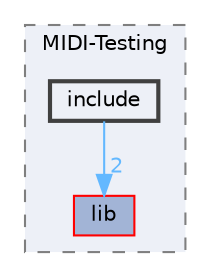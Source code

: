 digraph "C:/Users/Smon/source/MTAP-MIDI-Guitar-Converter/firmware/MIDI-Testing/include"
{
 // LATEX_PDF_SIZE
  bgcolor="transparent";
  edge [fontname=Helvetica,fontsize=10,labelfontname=Helvetica,labelfontsize=10];
  node [fontname=Helvetica,fontsize=10,shape=box,height=0.2,width=0.4];
  compound=true
  subgraph clusterdir_6bc3a76d1c909537939dc4ec93b93555 {
    graph [ bgcolor="#edf0f7", pencolor="grey50", label="MIDI-Testing", fontname=Helvetica,fontsize=10 style="filled,dashed", URL="dir_6bc3a76d1c909537939dc4ec93b93555.html",tooltip=""]
  dir_2eece4efa5fb6c11d2a68fc794e2ed49 [label="lib", fillcolor="#a2b4d6", color="red", style="filled", URL="dir_2eece4efa5fb6c11d2a68fc794e2ed49.html",tooltip=""];
  dir_0feffc5574dd583f4515c7e6df01e22b [label="include", fillcolor="#edf0f7", color="grey25", style="filled,bold", URL="dir_0feffc5574dd583f4515c7e6df01e22b.html",tooltip=""];
  }
  dir_0feffc5574dd583f4515c7e6df01e22b->dir_2eece4efa5fb6c11d2a68fc794e2ed49 [headlabel="2", labeldistance=1.5 headhref="dir_000003_000004.html" color="steelblue1" fontcolor="steelblue1"];
}
